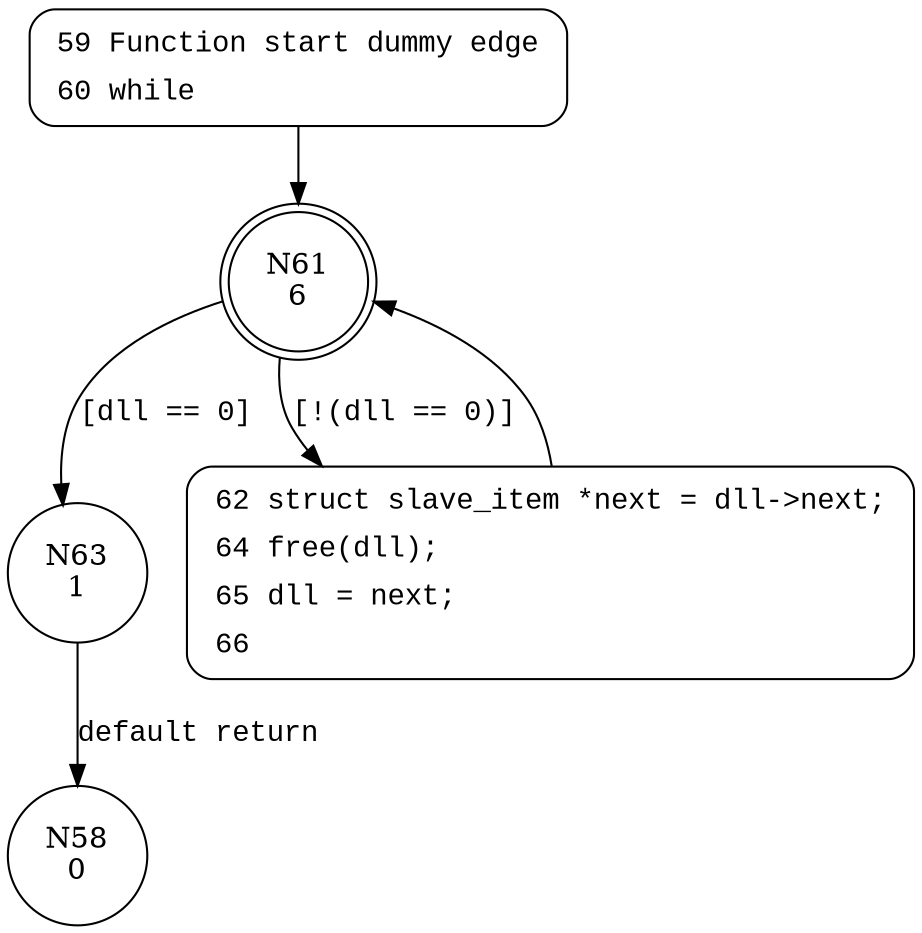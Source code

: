 digraph dll_destroy_slave {
61 [shape="doublecircle" label="N61\n6"]
63 [shape="circle" label="N63\n1"]
62 [shape="circle" label="N62\n5"]
58 [shape="circle" label="N58\n0"]
59 [style="filled,bold" penwidth="1" fillcolor="white" fontname="Courier New" shape="Mrecord" label=<<table border="0" cellborder="0" cellpadding="3" bgcolor="white"><tr><td align="right">59</td><td align="left">Function start dummy edge</td></tr><tr><td align="right">60</td><td align="left">while</td></tr></table>>]
59 -> 61[label=""]
62 [style="filled,bold" penwidth="1" fillcolor="white" fontname="Courier New" shape="Mrecord" label=<<table border="0" cellborder="0" cellpadding="3" bgcolor="white"><tr><td align="right">62</td><td align="left">struct slave_item *next = dll-&gt;next;</td></tr><tr><td align="right">64</td><td align="left">free(dll);</td></tr><tr><td align="right">65</td><td align="left">dll = next;</td></tr><tr><td align="right">66</td><td align="left"></td></tr></table>>]
62 -> 61[label=""]
61 -> 63 [label="[dll == 0]" fontname="Courier New"]
61 -> 62 [label="[!(dll == 0)]" fontname="Courier New"]
63 -> 58 [label="default return" fontname="Courier New"]
}